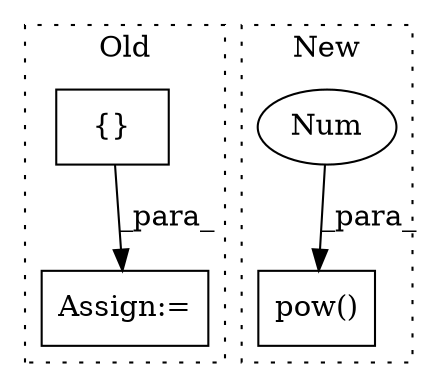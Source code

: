 digraph G {
subgraph cluster0 {
1 [label="{}" a="95" s="2172,2349" l="10,7" shape="box"];
4 [label="Assign:=" a="68" s="2169" l="3" shape="box"];
label = "Old";
style="dotted";
}
subgraph cluster1 {
2 [label="pow()" a="75" s="2501,2531" l="29,1" shape="box"];
3 [label="Num" a="76" s="2530" l="1" shape="ellipse"];
label = "New";
style="dotted";
}
1 -> 4 [label="_para_"];
3 -> 2 [label="_para_"];
}